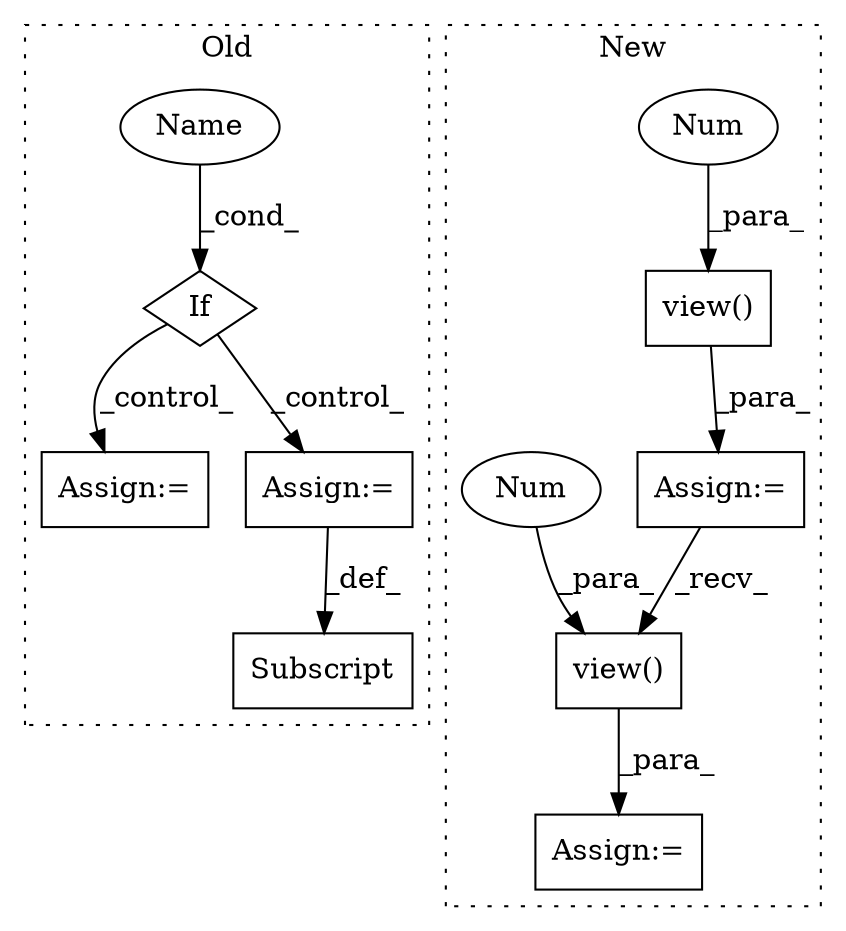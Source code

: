 digraph G {
subgraph cluster0 {
1 [label="If" a="96" s="8414" l="3" shape="diamond"];
4 [label="Assign:=" a="68" s="8638" l="3" shape="box"];
6 [label="Assign:=" a="68" s="8893" l="3" shape="box"];
7 [label="Name" a="87" s="8417" l="13" shape="ellipse"];
11 [label="Subscript" a="63" s="8884,0" l="9,0" shape="box"];
label = "Old";
style="dotted";
}
subgraph cluster1 {
2 [label="view()" a="75" s="8252,8282" l="7,1" shape="box"];
3 [label="Num" a="76" s="8259" l="2" shape="ellipse"];
5 [label="Assign:=" a="68" s="8399" l="3" shape="box"];
8 [label="Assign:=" a="68" s="8249" l="3" shape="box"];
9 [label="view()" a="75" s="8402,8447" l="7,1" shape="box"];
10 [label="Num" a="76" s="8409" l="2" shape="ellipse"];
label = "New";
style="dotted";
}
1 -> 6 [label="_control_"];
1 -> 4 [label="_control_"];
2 -> 8 [label="_para_"];
3 -> 2 [label="_para_"];
6 -> 11 [label="_def_"];
7 -> 1 [label="_cond_"];
8 -> 9 [label="_recv_"];
9 -> 5 [label="_para_"];
10 -> 9 [label="_para_"];
}